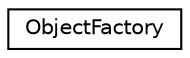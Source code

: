 digraph "Graphical Class Hierarchy"
{
  edge [fontname="Helvetica",fontsize="10",labelfontname="Helvetica",labelfontsize="10"];
  node [fontname="Helvetica",fontsize="10",shape=record];
  rankdir="LR";
  Node0 [label="ObjectFactory",height=0.2,width=0.4,color="black", fillcolor="white", style="filled",URL="$class_object_factory.html"];
}
